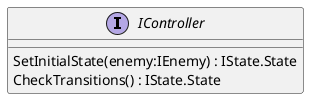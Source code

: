 @startuml
interface IController {
    SetInitialState(enemy:IEnemy) : IState.State
    CheckTransitions() : IState.State
}
@enduml
